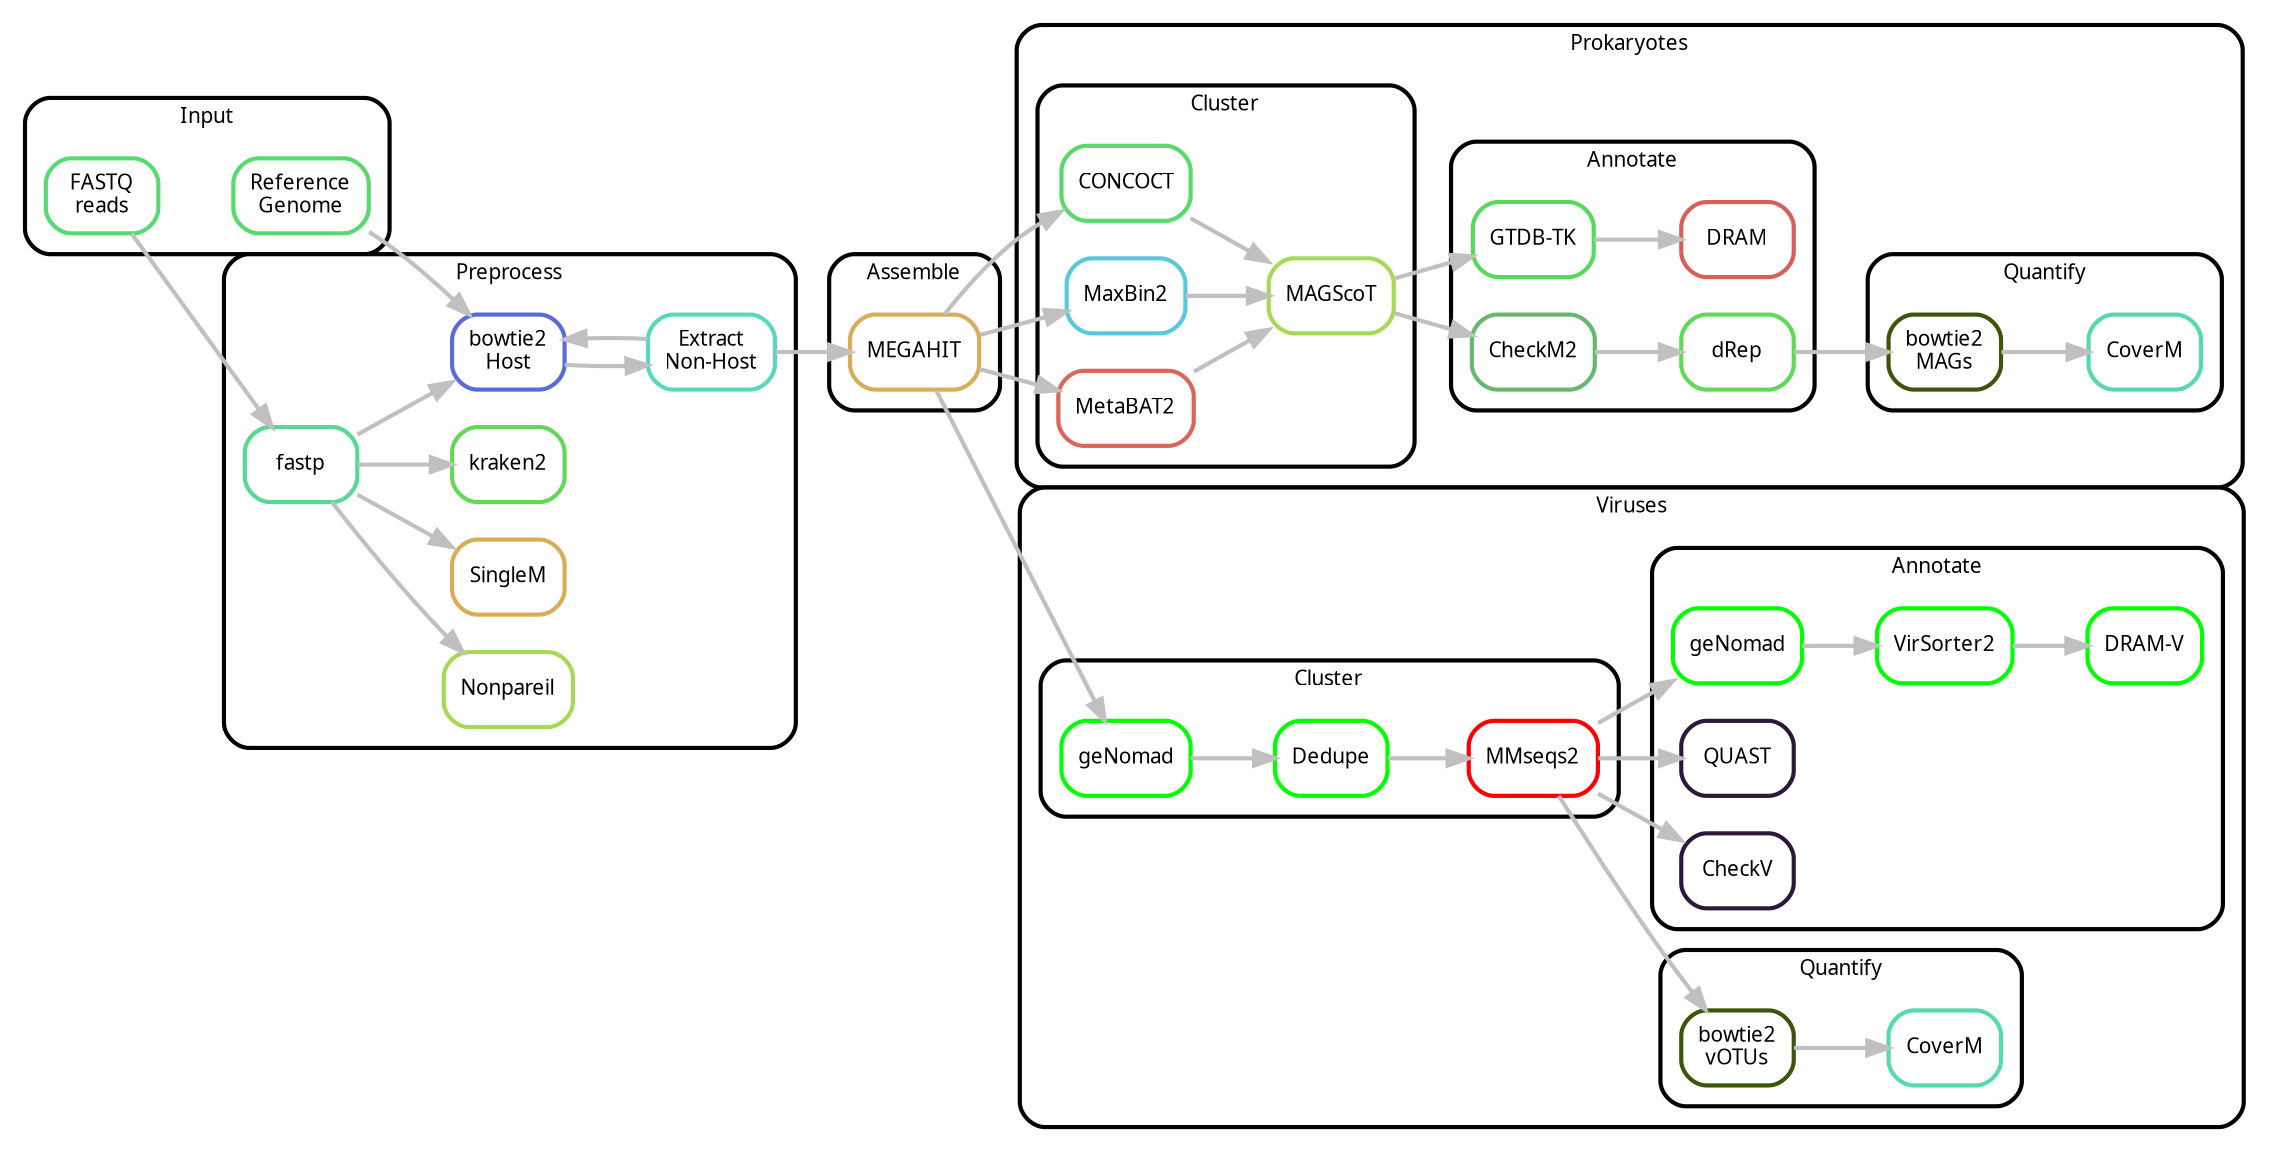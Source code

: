 digraph snakemake_dag {
    rankdir=LR;
    newrank=true;
    graph[bgcolor=white, margin=0, compound=true];
    node[shape=box, style=rounded, fontname=sans, fontsize=10, penwidth=2];
    edge[penwidth=2, color=grey];

    subgraph cluster_0 {
        label = "Input";
        shape=box; style=rounded; fontname=sans; fontsize=10; penwidth=2; margin=10;
        reference   [label = "Reference\nGenome",   color = "0.36 0.6 0.85"];
        fastq       [label = "FASTQ\nreads",        color = "0.37 0.6 0.85"];
    }

    subgraph cluster_1 {
        label = "Preprocess";
        shape=box; style=rounded; fontname=sans; fontsize=10; penwidth=2; margin=10;
        bowtie2 [label = "bowtie2\nHost",       color = "0.64 0.6 0.85"];
        extract [label = "Extract\nNon-Host",   color = "0.46 0.6 0.85"];
        fastp   [label = "fastp",               color = "0.41 0.6 0.85"];
        {
            rankdir=LR;
            nonpareil   [label = "Nonpareil",   color = "0.23 0.6 0.85",    style = "rounded"];
            singlem     [label = "SingleM",     color = "0.11 0.6 0.85",    style = "rounded"];
            kraken2     [label = "kraken2",     color = "0.32 0.6 0.85"];
        }
        fastp   ->  bowtie2
        fastp   ->  nonpareil
        fastp   ->  singlem
        fastp   ->  kraken2
        bowtie2 ->  extract
        extract ->  bowtie2

    }

    subgraph cluster_2 {
        label = "Assemble";
        shape=box; style=rounded; fontname=sans; fontsize=10; penwidth=2; margin=10;

        megahit  [label = "MEGAHIT",    color = "0.11 0.6 0.85"];

    }

    megahit     ->  concoct
    megahit     ->  maxbin2
    megahit     ->  metabat2

    subgraph cluster_3 {
        label = "Prokaryotes";
        shape=box; style=rounded; fontname=sans; fontsize=10; penwidth=2; margin=10;

        subgraph cluster_3_1 {
            label = "Cluster";

            concoct  [label = "CONCOCT",    color = "0.36 0.6 0.85"];
            maxbin2  [label = "MaxBin2",    color = "0.52 0.6 0.85"];
            metabat2 [label = "MetaBAT2",   color = "0.02 0.6 0.85"];
            magscot  [label = "MAGScoT",    color = "0.23 0.6 0.85"];

            metabat2    ->  magscot
            concoct     ->  magscot
            maxbin2     ->  magscot

        }

        subgraph cluster_3_2 {
            label = "Quantify";
            shape=box; style="rounded"; fontname=sans; fontsize=10; penwidth=2; margin=10;
            bowtie2_drep    [label = "bowtie2\nMAGs",  color = "0.22 0.86 0.33"];
            coverm          [label = "CoverM",         color = "0.44 0.60 0.85"];

            bowtie2_drep -> coverm
        }

        subgraph cluster_3_3 {
            label = "Annotate";
            shape=box; style="rounded"; fontname=sans; fontsize=10; penwidth=2; margin=10;

            gtdbtk  [label = "GTDB-TK",  color = "0.34 0.6 0.85",    style = "rounded"];
            dram    [label = "DRAM",     color = "0.01 0.6 0.85",    style = "rounded"];
            checkm2 [label = "CheckM2",  color = "0.35 0.44 0.72"];
            drep    [label = "dRep",     color = "0.32 0.6 0.85",    style = "rounded"];

            // magscot ->  dram
            magscot ->  checkm2
            magscot ->  gtdbtk
            gtdbtk -> dram
            checkm2 -> drep

        }

    }

    reference   ->  bowtie2
    fastq       ->  fastp
    extract     ->  megahit
    drep -> bowtie2_drep

    subgraph cluster_4 {
        label = "Viruses";
        shape=box; style="rounded"; fontname=sans; fontsize=10; penwidth=2; margin="10,10";

        subgraph cluster_4_1 {
            label = "Cluster";
            shape=box; style="rounded"; fontname=sans; fontsize=10; penwidth=2; margin="10,10";

            genomad     [label = "geNomad",     color = green,              style = "rounded"];
            dedupe      [label = "Dedupe",      color = green,              style = "rounded"];
            mmseqs2     [label = "MMseqs2",     color = red,                style = "rounded"];

            genomad -> dedupe -> mmseqs2

        }

        megahit -> genomad

        subgraph cluster_4_2 {
            label = "Quantify";
            shape=box; style="rounded"; fontname=sans; fontsize=10; penwidth=2; margin=10;

            bowtie2v     [label = "bowtie2\nvOTUs",  color = "0.22 0.86 0.33"];
            covermv      [label = "CoverM",          color = "0.44 0.60 0.85"];

            bowtie2v -> covermv
        }

        mmseqs2 -> bowtie2v

        subgraph cluster_4_3 {
            label = "Annotate";
            shape=box; style="rounded"; fontname=sans; fontsize=10; penwidth=2; margin=10;

            genomad2    [label = "geNomad",     color = green,              style = "rounded"];
            virsorter2  [label = "VirSorter2",   color = green];
            dramv      [label = "DRAM-V",      color = green];
            quastv     [label = "QUAST",       color = "0.76 0.55 0.22"];
            checkv  [label = "CheckV",   color = "0.76 0.55 0.22"];

            genomad2 -> virsorter2 -> dramv
            mmseqs2 -> checkv
        }

        mmseqs2 -> genomad2
        mmseqs2 -> quastv

    }

}
